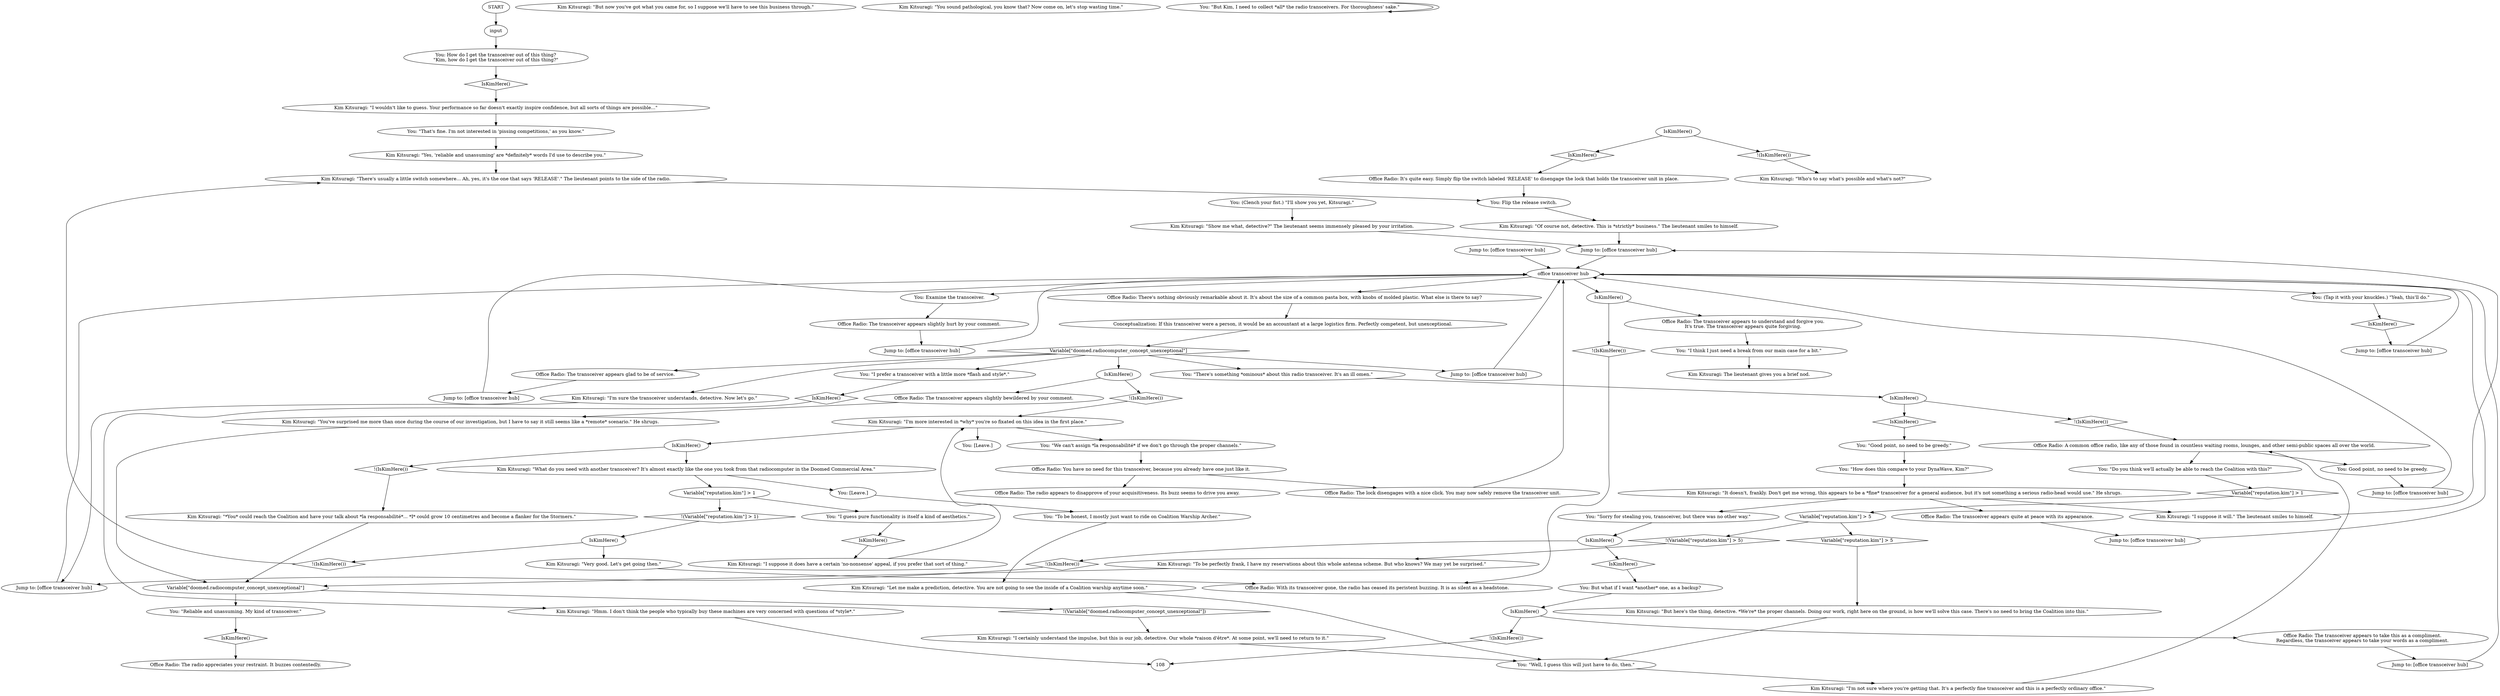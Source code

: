 # OFFICE / SECRETARYS RADIO
# You can remove the transceiver from this radio as part of the MORALIST DREAM QUEST
# ==================================================
digraph G {
	  0 [label="START"];
	  1 [label="input"];
	  2 [label="Kim Kitsuragi: \"But now you've got what you came for, so I suppose we'll have to see this business through.\""];
	  3 [label="office transceiver hub"];
	  4 [label="You: \"I prefer a transceiver with a little more *flash and style*.\""];
	  5 [label="IsKimHere()"];
	  6 [label="IsKimHere()", shape=diamond];
	  7 [label="!(IsKimHere())", shape=diamond];
	  8 [label="Kim Kitsuragi: \"Let me make a prediction, detective. You are not going to see the inside of a Coalition warship anytime soon.\""];
	  9 [label="Conceptualization: If this transceiver were a person, it would be an accountant at a large logistics firm. Perfectly competent, but unexceptional."];
	  10 [label="Kim Kitsuragi: \"Hmm. I don't think the people who typically buy these machines are very concerned with questions of *style*.\""];
	  11 [label="You: \"We can't assign *la responsabilité* if we don't go through the proper channels.\""];
	  12 [label="Kim Kitsuragi: \"Show me what, detective?\" The lieutenant seems immensely pleased by your irritation."];
	  13 [label="Kim Kitsuragi: \"I suppose it does have a certain 'no-nonsense' appeal, if you prefer that sort of thing.\""];
	  14 [label="Jump to: [office transceiver hub]"];
	  15 [label="IsKimHere()"];
	  16 [label="IsKimHere()", shape=diamond];
	  17 [label="!(IsKimHere())", shape=diamond];
	  18 [label="You: Flip the release switch."];
	  19 [label="You: Examine the transceiver."];
	  20 [label="Kim Kitsuragi: \"It doesn't, frankly. Don't get me wrong, this appears to be a *fine* transceiver for a general audience, but it's not something a serious radio-head would use.\" He shrugs."];
	  21 [label="You: \"There's something *ominous* about this radio transceiver. It's an ill omen.\""];
	  22 [label="IsKimHere()"];
	  23 [label="IsKimHere()", shape=diamond];
	  24 [label="!(IsKimHere())", shape=diamond];
	  25 [label="Jump to: [office transceiver hub]"];
	  26 [label="Variable[\"reputation.kim\"] > 5"];
	  27 [label="Variable[\"reputation.kim\"] > 5", shape=diamond];
	  28 [label="!(Variable[\"reputation.kim\"] > 5)", shape=diamond];
	  29 [label="Kim Kitsuragi: \"To be perfectly frank, I have my reservations about this whole antenna scheme. But who knows? We may yet be surprised.\""];
	  30 [label="Jump to: [office transceiver hub]"];
	  31 [label="Variable[\"doomed.radiocomputer_concept_unexceptional\"]"];
	  32 [label="Variable[\"doomed.radiocomputer_concept_unexceptional\"]", shape=diamond];
	  33 [label="!(Variable[\"doomed.radiocomputer_concept_unexceptional\"])", shape=diamond];
	  34 [label="You: \"Reliable and unassuming. My kind of transceiver.\""];
	  35 [label="IsKimHere()"];
	  36 [label="IsKimHere()", shape=diamond];
	  37 [label="!(IsKimHere())", shape=diamond];
	  38 [label="Office Radio: The transceiver appears slightly bewildered by your comment."];
	  39 [label="Office Radio: A common office radio, like any of those found in countless waiting rooms, lounges, and other semi-public spaces all over the world."];
	  40 [label="You: How do I get the transceiver out of this thing?\n\"Kim, how do I get the transceiver out of this thing?\""];
	  41 [label="You: Good point, no need to be greedy."];
	  42 [label="Office Radio: The lock disengages with a nice click. You may now safely remove the transceiver unit."];
	  43 [label="Kim Kitsuragi: \"Of course not, detective. This is *strictly* business.\" The lieutenant smiles to himself."];
	  44 [label="Kim Kitsuragi: \"Yes, 'reliable and unassuming' are *definitely* words I'd use to describe you.\""];
	  45 [label="Office Radio: The radio appreciates your restraint. It buzzes contentedly."];
	  46 [label="Jump to: [office transceiver hub]"];
	  47 [label="You: \"Well, I guess this will just have to do, then.\""];
	  48 [label="You: \"Sorry for stealing you, transceiver, but there was no other way.\""];
	  49 [label="Kim Kitsuragi: \"I'm sure the transceiver understands, detective. Now let's go.\""];
	  50 [label="You: But what if I want *another* one, as a backup?"];
	  51 [label="Office Radio: The radio appears to disapprove of your acquisitiveness. Its buzz seems to drive you away."];
	  52 [label="IsKimHere()"];
	  53 [label="IsKimHere()", shape=diamond];
	  54 [label="!(IsKimHere())", shape=diamond];
	  55 [label="Office Radio: The transceiver appears to take this as a compliment.\nRegardless, the transceiver appears to take your words as a compliment."];
	  56 [label="Kim Kitsuragi: \"There's usually a little switch somewhere... Ah, yes, it's the one that says 'RELEASE'.\" The lieutenant points to the side of the radio."];
	  57 [label="Kim Kitsuragi: \"I wouldn't like to guess. Your performance so far doesn't exactly inspire confidence, but all sorts of things are possible...\""];
	  58 [label="IsKimHere()"];
	  59 [label="IsKimHere()", shape=diamond];
	  60 [label="!(IsKimHere())", shape=diamond];
	  61 [label="Kim Kitsuragi: \"Very good. Let's get going then.\""];
	  62 [label="Jump to: [office transceiver hub]"];
	  63 [label="Kim Kitsuragi: \"I certainly understand the impulse, but this is our job, detective. Our whole *raison d'être*. At some point, we'll need to return to it.\""];
	  64 [label="Kim Kitsuragi: The lieutenant gives you a brief nod."];
	  65 [label="You: \"How does this compare to your DynaWave, Kim?\""];
	  66 [label="You: (Tap it with your knuckles.) \"Yeah, this'll do.\""];
	  67 [label="Jump to: [office transceiver hub]"];
	  68 [label="Jump to: [office transceiver hub]"];
	  69 [label="Kim Kitsuragi: \"You've surprised me more than once during the course of our investigation, but I have to say it still seems like a *remote* scenario.\" He shrugs."];
	  70 [label="Kim Kitsuragi: \"But here's the thing, detective. *We're* the proper channels. Doing our work, right here on the ground, is how we'll solve this case. There's no need to bring the Coalition into this.\""];
	  71 [label="Office Radio: You have no need for this transceiver, because you already have one just like it."];
	  72 [label="Kim Kitsuragi: \"Who's to say what's possible and what's not?\""];
	  73 [label="You: (Clench your fist.) \"I'll show you yet, Kitsuragi.\""];
	  74 [label="Office Radio: The transceiver appears quite at peace with its appearance."];
	  75 [label="Kim Kitsuragi: \"I'm more interested in *why* you're so fixated on this idea in the first place.\""];
	  76 [label="Kim Kitsuragi: \"You sound pathological, you know that? Now come on, let's stop wasting time.\""];
	  77 [label="You: \"But Kim, I need to collect *all* the radio transceivers. For thoroughness' sake.\""];
	  78 [label="You: [Leave.]"];
	  79 [label="IsKimHere()"];
	  80 [label="IsKimHere()", shape=diamond];
	  81 [label="!(IsKimHere())", shape=diamond];
	  82 [label="Office Radio: The transceiver appears to understand and forgive you.\nIt's true. The transceiver appears quite forgiving."];
	  83 [label="Jump to: [office transceiver hub]"];
	  84 [label="Jump to: [office transceiver hub]"];
	  85 [label="Jump to: [office transceiver hub]"];
	  86 [label="You: \"I think I just need a break from our main case for a bit.\""];
	  87 [label="IsKimHere()"];
	  88 [label="IsKimHere()", shape=diamond];
	  89 [label="!(IsKimHere())", shape=diamond];
	  90 [label="Kim Kitsuragi: \"What do you need with another transceiver? It's almost exactly like the one you took from that radiocomputer in the Doomed Commercial Area.\""];
	  91 [label="Office Radio: It's quite easy. Simply flip the switch labeled 'RELEASE' to disengage the lock that holds the transceiver unit in place."];
	  92 [label="Kim Kitsuragi: \"*You* could reach the Coalition and have your talk about *la responsabilité*... *I* could grow 10 centimetres and become a flanker for the Stormers.\""];
	  93 [label="You: \"That's fine. I'm not interested in 'pissing competitions,' as you know.\""];
	  94 [label="Kim Kitsuragi: \"I suppose it will.\" The lieutenant smiles to himself."];
	  95 [label="Kim Kitsuragi: \"I'm not sure where you're getting that. It's a perfectly fine transceiver and this is a perfectly ordinary office.\""];
	  96 [label="You: \"Good point, no need to be greedy.\""];
	  97 [label="Variable[\"reputation.kim\"] > 1"];
	  98 [label="Variable[\"reputation.kim\"] > 1", shape=diamond];
	  99 [label="!(Variable[\"reputation.kim\"] > 1)", shape=diamond];
	  100 [label="You: \"I guess pure functionality is itself a kind of aesthetics.\""];
	  101 [label="Office Radio: The transceiver appears glad to be of service."];
	  102 [label="Office Radio: With its transceiver gone, the radio has ceased its peristent buzzing. It is as silent as a headstone."];
	  103 [label="You: \"To be honest, I mostly just want to ride on Coalition Warship Archer.\""];
	  104 [label="You: [Leave.]"];
	  105 [label="You: \"Do you think we'll actually be able to reach the Coalition with this?\""];
	  106 [label="Office Radio: There's nothing obviously remarkable about it. It's about the size of a common pasta box, with knobs of molded plastic. What else is there to say?"];
	  107 [label="Office Radio: The transceiver appears slightly hurt by your comment."];
	  0 -> 1
	  1 -> 40
	  3 -> 106
	  3 -> 19
	  3 -> 66
	  3 -> 79
	  4 -> 53
	  5 -> 6
	  5 -> 7
	  6 -> 96
	  7 -> 39
	  8 -> 47
	  9 -> 32
	  10 -> 108
	  11 -> 71
	  12 -> 85
	  13 -> 75
	  14 -> 3
	  15 -> 16
	  15 -> 17
	  16 -> 91
	  17 -> 72
	  18 -> 43
	  19 -> 107
	  20 -> 48
	  20 -> 74
	  20 -> 94
	  21 -> 5
	  22 -> 24
	  22 -> 23
	  23 -> 50
	  24 -> 83
	  25 -> 3
	  26 -> 27
	  26 -> 28
	  27 -> 70
	  28 -> 29
	  29 -> 31
	  30 -> 3
	  31 -> 33
	  31 -> 34
	  32 -> 35
	  32 -> 4
	  32 -> 101
	  32 -> 67
	  32 -> 49
	  32 -> 21
	  33 -> 63
	  34 -> 59
	  35 -> 37
	  35 -> 38
	  36 -> 13
	  37 -> 75
	  38 -> 69
	  39 -> 41
	  39 -> 105
	  40 -> 88
	  41 -> 46
	  42 -> 3
	  43 -> 85
	  44 -> 56
	  46 -> 3
	  47 -> 95
	  48 -> 22
	  49 -> 83
	  50 -> 52
	  52 -> 54
	  52 -> 55
	  53 -> 10
	  54 -> 108
	  55 -> 25
	  56 -> 18
	  57 -> 93
	  58 -> 60
	  58 -> 61
	  59 -> 45
	  60 -> 56
	  61 -> 102
	  62 -> 3
	  63 -> 47
	  65 -> 20
	  66 -> 80
	  67 -> 3
	  68 -> 3
	  69 -> 31
	  70 -> 47
	  71 -> 42
	  71 -> 51
	  73 -> 12
	  74 -> 84
	  75 -> 104
	  75 -> 11
	  75 -> 87
	  77 -> 77
	  78 -> 103
	  79 -> 81
	  79 -> 82
	  80 -> 62
	  81 -> 102
	  82 -> 86
	  83 -> 3
	  84 -> 3
	  85 -> 3
	  86 -> 64
	  87 -> 89
	  87 -> 90
	  88 -> 57
	  89 -> 92
	  90 -> 97
	  90 -> 78
	  91 -> 18
	  92 -> 31
	  93 -> 44
	  94 -> 85
	  95 -> 39
	  96 -> 65
	  97 -> 99
	  97 -> 100
	  98 -> 26
	  99 -> 58
	  100 -> 36
	  101 -> 14
	  103 -> 8
	  105 -> 98
	  106 -> 9
	  107 -> 68
}

